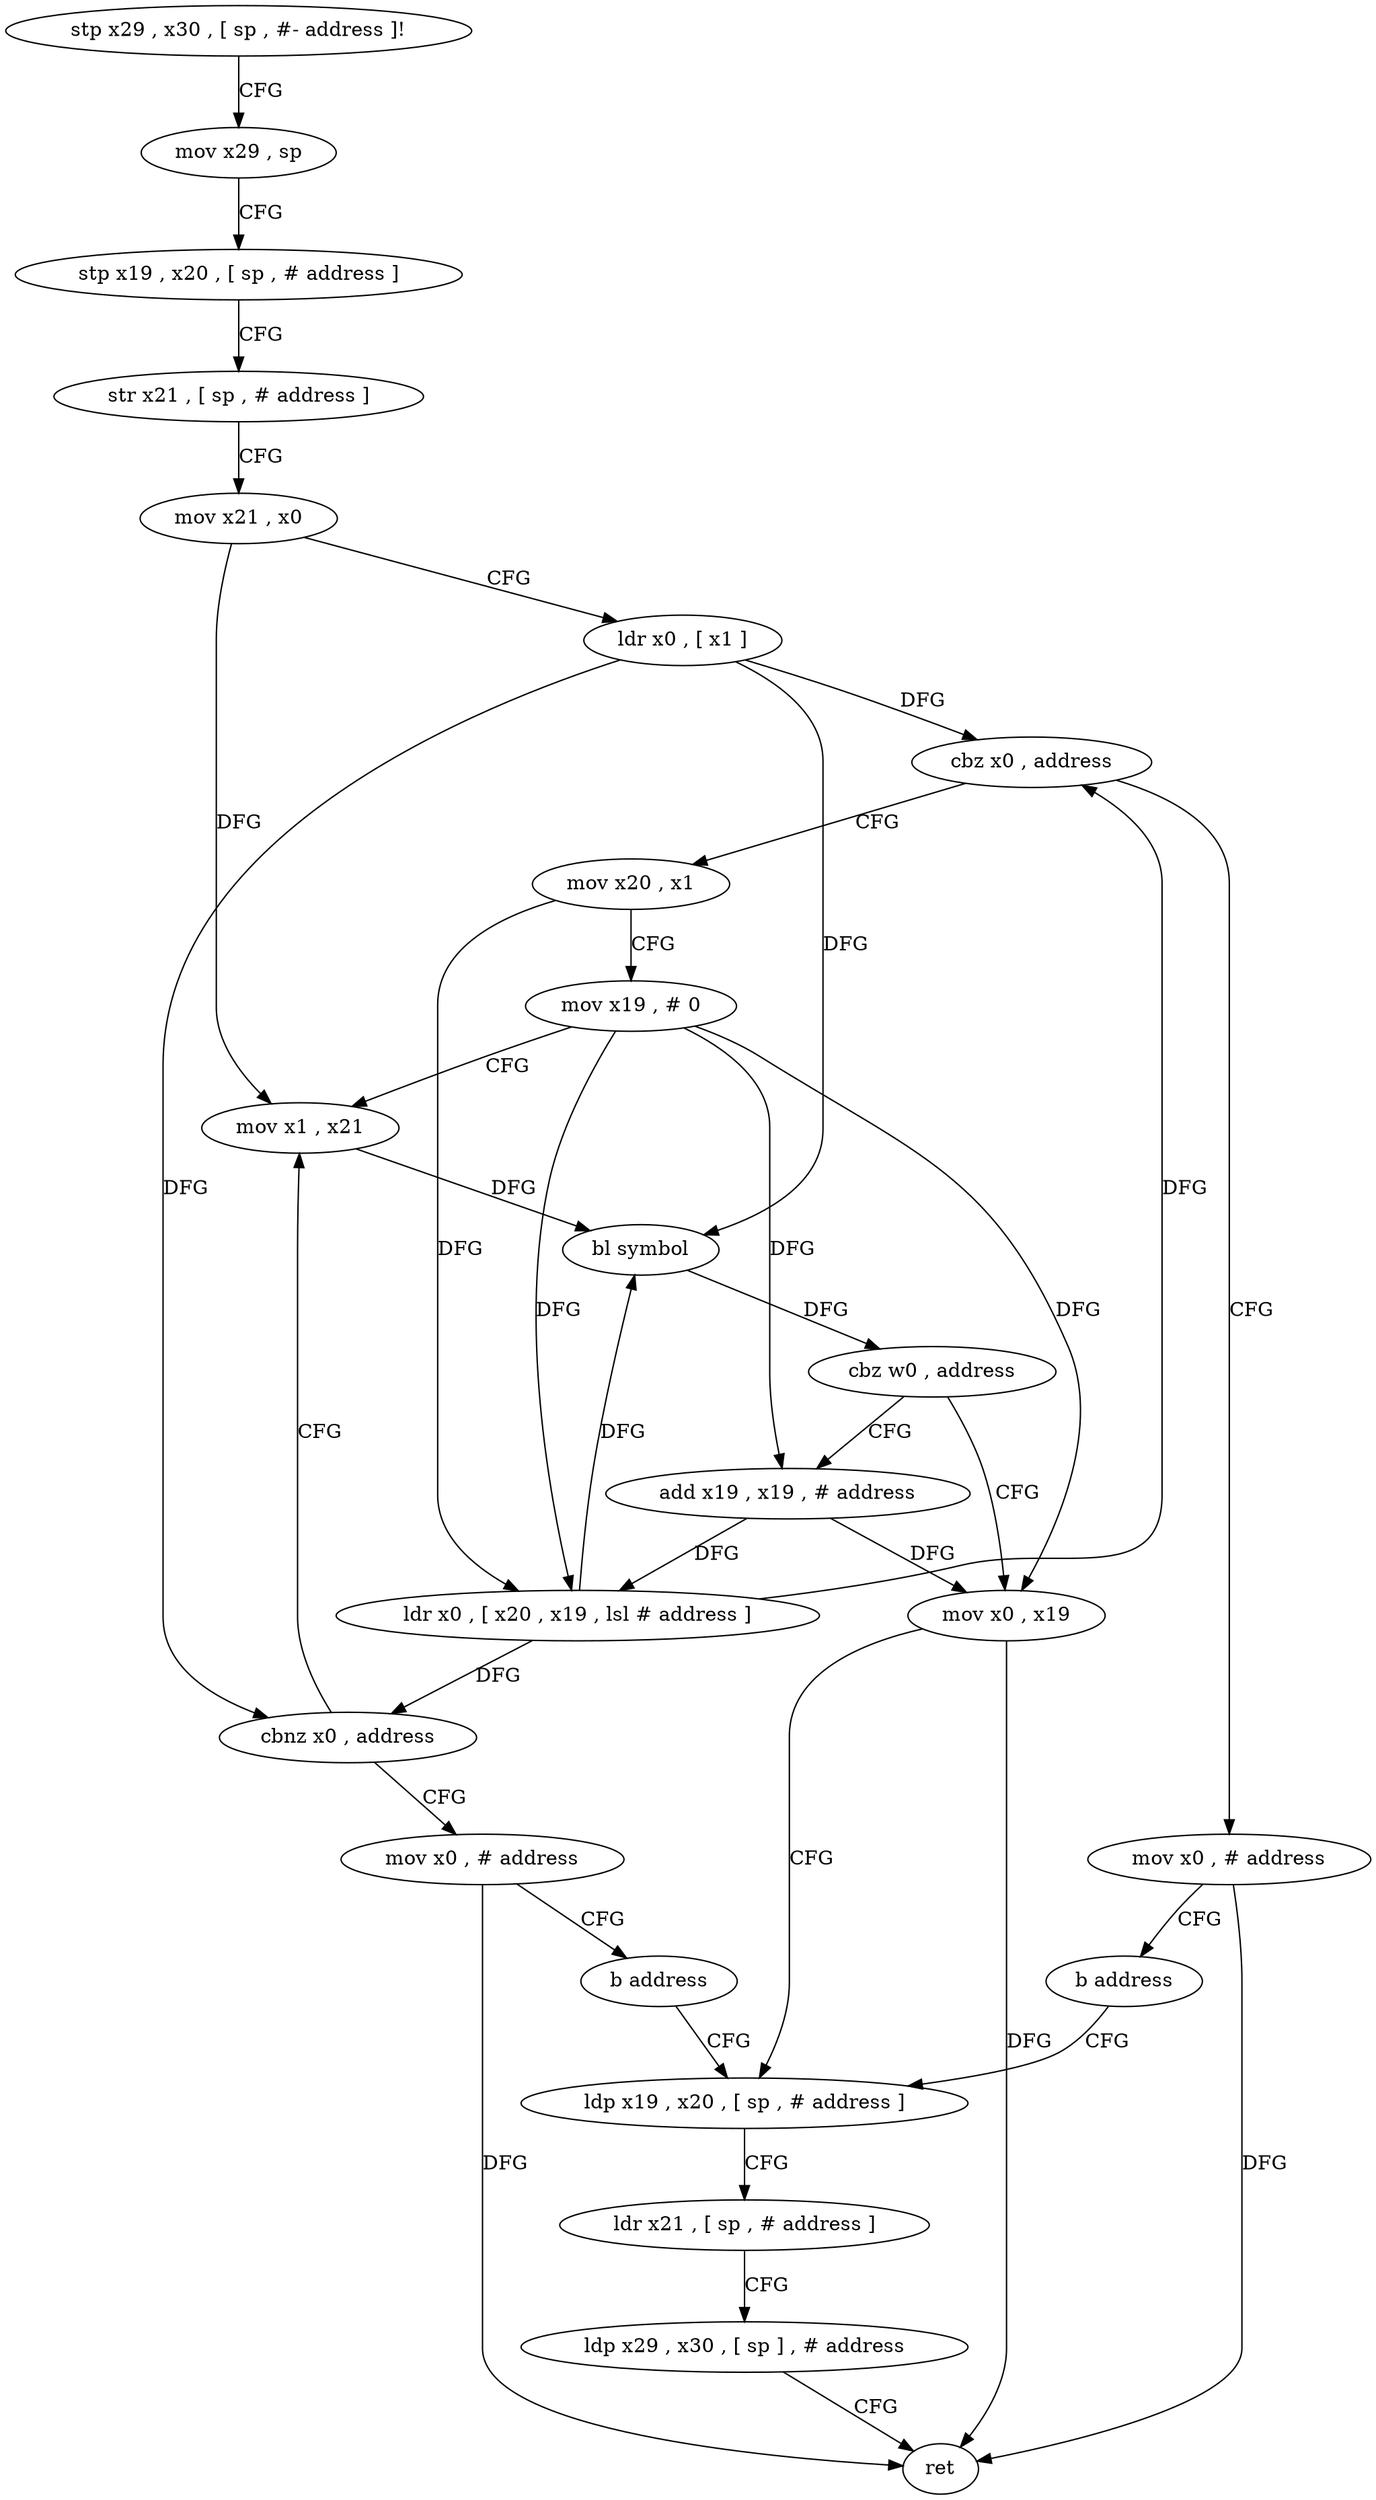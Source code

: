 digraph "func" {
"4393060" [label = "stp x29 , x30 , [ sp , #- address ]!" ]
"4393064" [label = "mov x29 , sp" ]
"4393068" [label = "stp x19 , x20 , [ sp , # address ]" ]
"4393072" [label = "str x21 , [ sp , # address ]" ]
"4393076" [label = "mov x21 , x0" ]
"4393080" [label = "ldr x0 , [ x1 ]" ]
"4393084" [label = "cbz x0 , address" ]
"4393148" [label = "mov x0 , # address" ]
"4393088" [label = "mov x20 , x1" ]
"4393152" [label = "b address" ]
"4393132" [label = "ldp x19 , x20 , [ sp , # address ]" ]
"4393092" [label = "mov x19 , # 0" ]
"4393096" [label = "mov x1 , x21" ]
"4393136" [label = "ldr x21 , [ sp , # address ]" ]
"4393140" [label = "ldp x29 , x30 , [ sp ] , # address" ]
"4393144" [label = "ret" ]
"4393128" [label = "mov x0 , x19" ]
"4393108" [label = "add x19 , x19 , # address" ]
"4393112" [label = "ldr x0 , [ x20 , x19 , lsl # address ]" ]
"4393116" [label = "cbnz x0 , address" ]
"4393120" [label = "mov x0 , # address" ]
"4393100" [label = "bl symbol" ]
"4393104" [label = "cbz w0 , address" ]
"4393124" [label = "b address" ]
"4393060" -> "4393064" [ label = "CFG" ]
"4393064" -> "4393068" [ label = "CFG" ]
"4393068" -> "4393072" [ label = "CFG" ]
"4393072" -> "4393076" [ label = "CFG" ]
"4393076" -> "4393080" [ label = "CFG" ]
"4393076" -> "4393096" [ label = "DFG" ]
"4393080" -> "4393084" [ label = "DFG" ]
"4393080" -> "4393100" [ label = "DFG" ]
"4393080" -> "4393116" [ label = "DFG" ]
"4393084" -> "4393148" [ label = "CFG" ]
"4393084" -> "4393088" [ label = "CFG" ]
"4393148" -> "4393152" [ label = "CFG" ]
"4393148" -> "4393144" [ label = "DFG" ]
"4393088" -> "4393092" [ label = "CFG" ]
"4393088" -> "4393112" [ label = "DFG" ]
"4393152" -> "4393132" [ label = "CFG" ]
"4393132" -> "4393136" [ label = "CFG" ]
"4393092" -> "4393096" [ label = "CFG" ]
"4393092" -> "4393128" [ label = "DFG" ]
"4393092" -> "4393108" [ label = "DFG" ]
"4393092" -> "4393112" [ label = "DFG" ]
"4393096" -> "4393100" [ label = "DFG" ]
"4393136" -> "4393140" [ label = "CFG" ]
"4393140" -> "4393144" [ label = "CFG" ]
"4393128" -> "4393132" [ label = "CFG" ]
"4393128" -> "4393144" [ label = "DFG" ]
"4393108" -> "4393112" [ label = "DFG" ]
"4393108" -> "4393128" [ label = "DFG" ]
"4393112" -> "4393116" [ label = "DFG" ]
"4393112" -> "4393084" [ label = "DFG" ]
"4393112" -> "4393100" [ label = "DFG" ]
"4393116" -> "4393096" [ label = "CFG" ]
"4393116" -> "4393120" [ label = "CFG" ]
"4393120" -> "4393124" [ label = "CFG" ]
"4393120" -> "4393144" [ label = "DFG" ]
"4393100" -> "4393104" [ label = "DFG" ]
"4393104" -> "4393128" [ label = "CFG" ]
"4393104" -> "4393108" [ label = "CFG" ]
"4393124" -> "4393132" [ label = "CFG" ]
}
